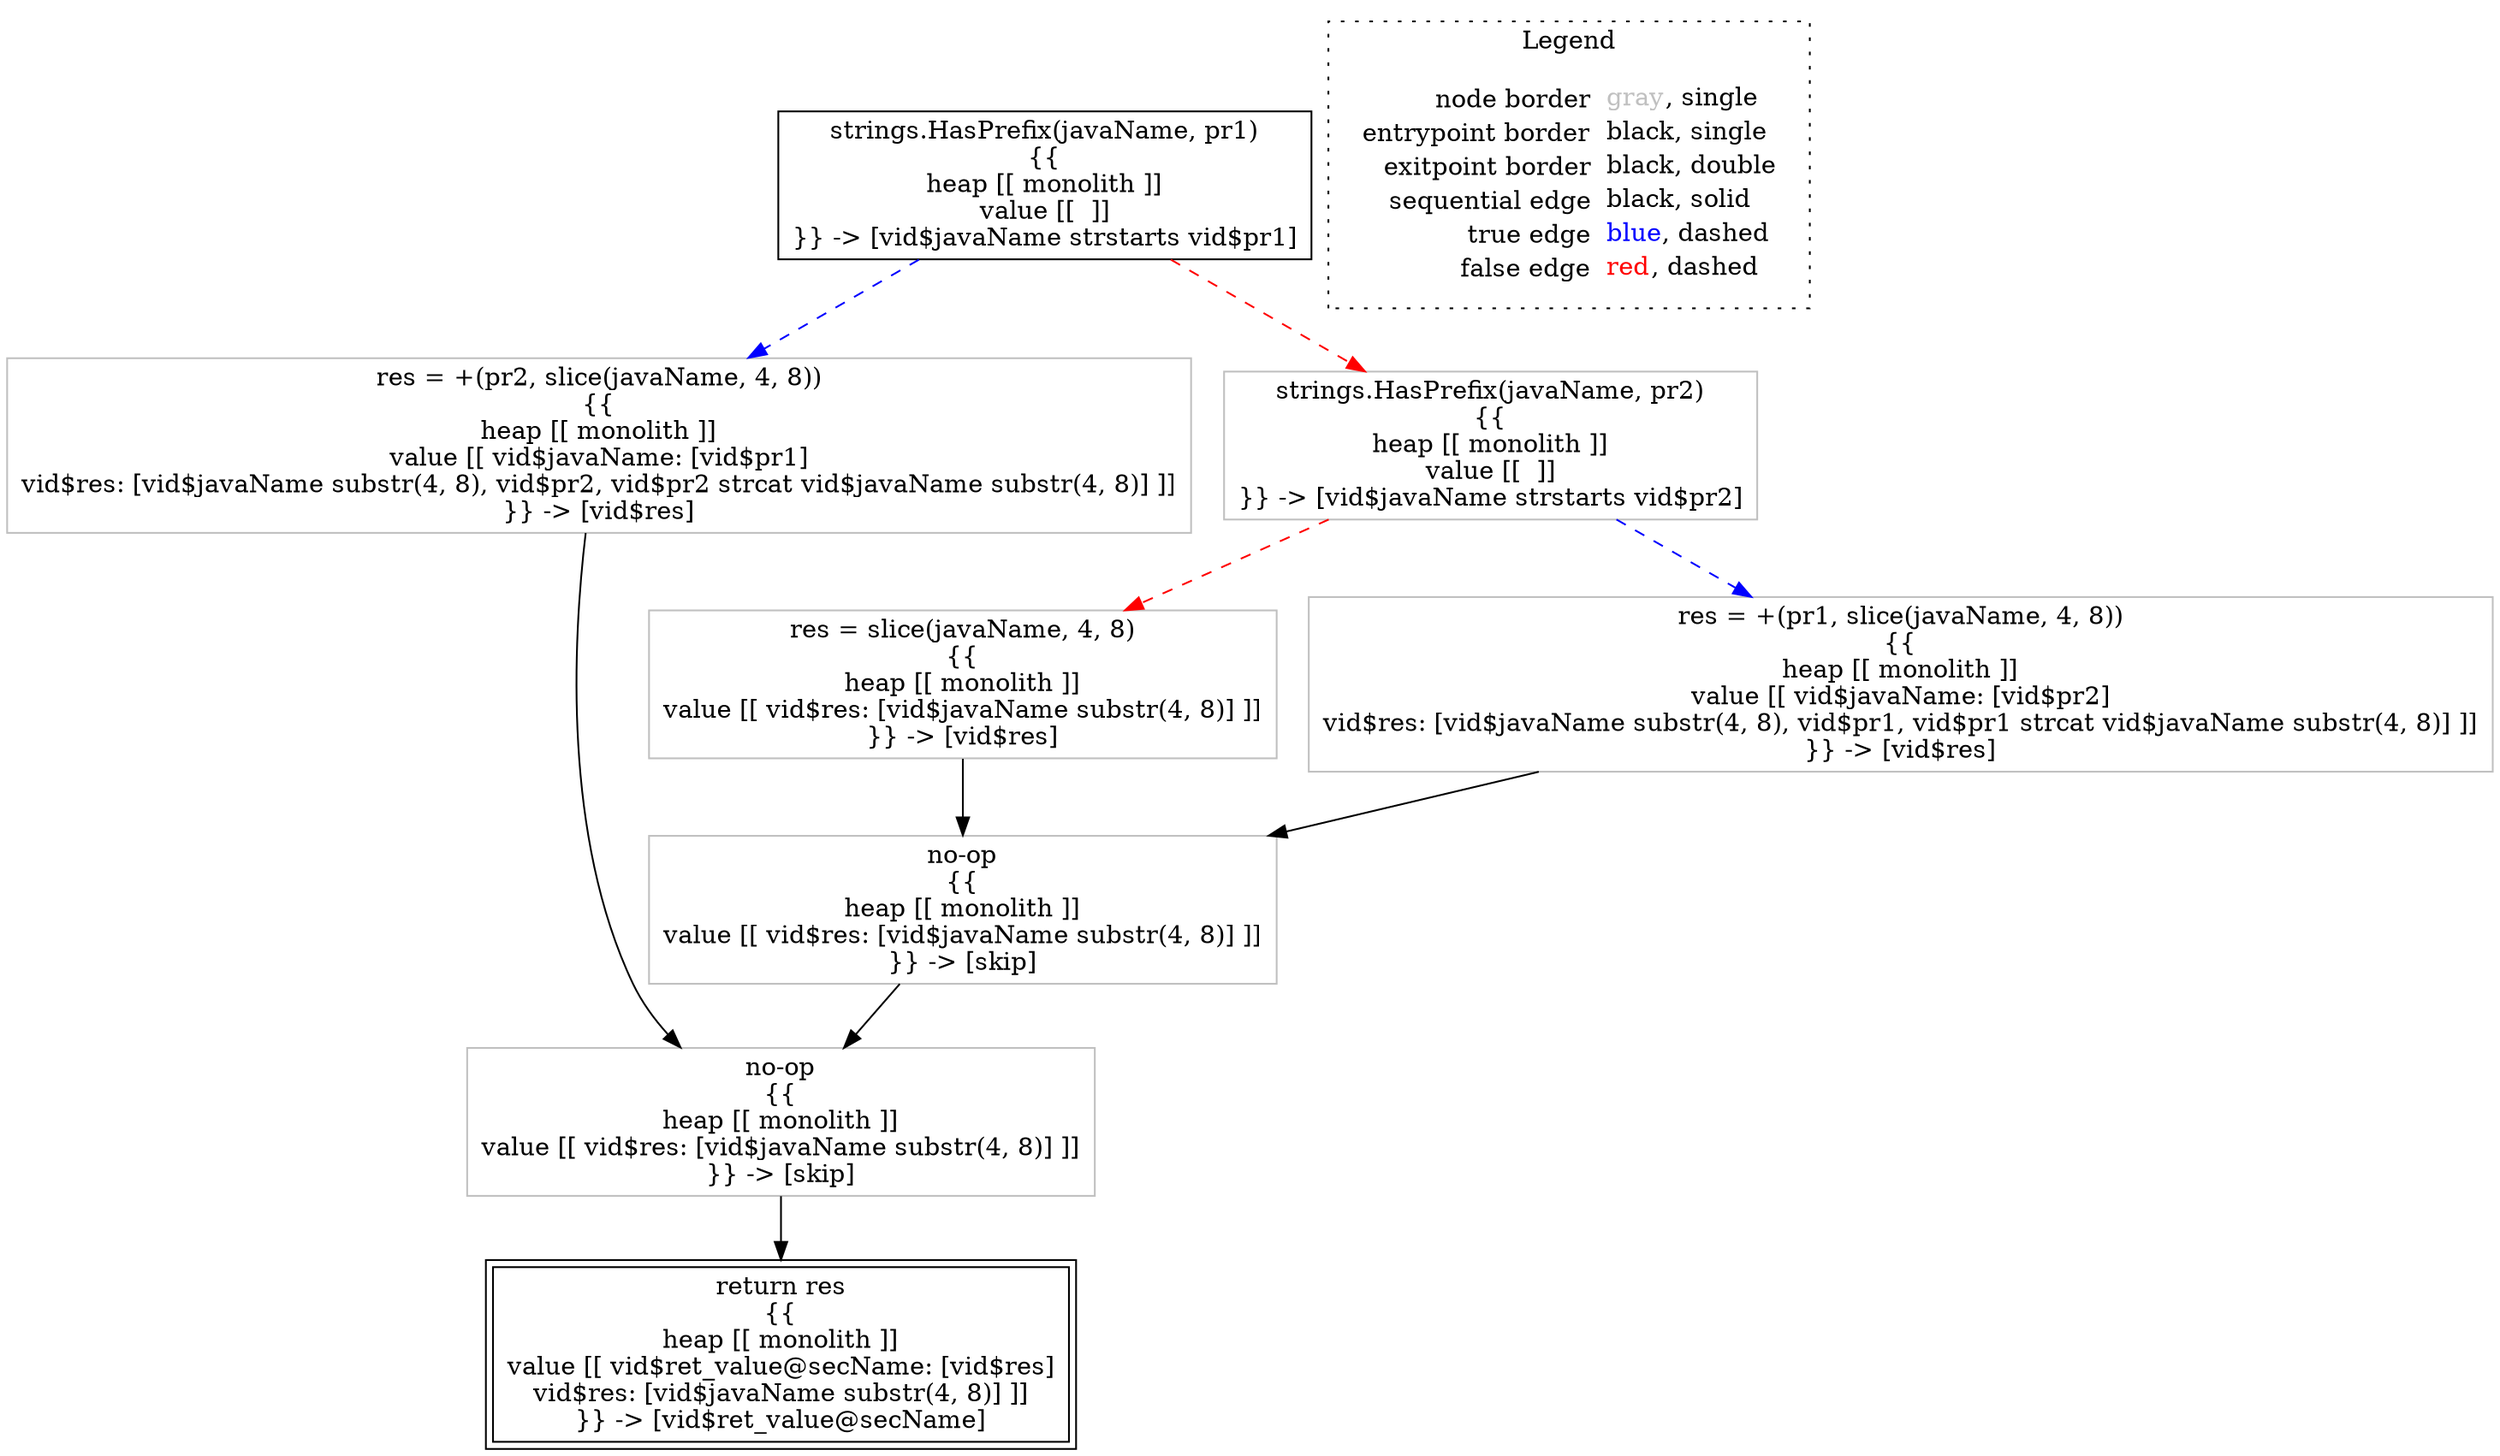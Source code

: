 digraph {
	"node0" [shape="rect",color="black",label=<strings.HasPrefix(javaName, pr1)<BR/>{{<BR/>heap [[ monolith ]]<BR/>value [[  ]]<BR/>}} -&gt; [vid$javaName strstarts vid$pr1]>];
	"node1" [shape="rect",color="gray",label=<res = slice(javaName, 4, 8)<BR/>{{<BR/>heap [[ monolith ]]<BR/>value [[ vid$res: [vid$javaName substr(4, 8)] ]]<BR/>}} -&gt; [vid$res]>];
	"node2" [shape="rect",color="gray",label=<res = +(pr2, slice(javaName, 4, 8))<BR/>{{<BR/>heap [[ monolith ]]<BR/>value [[ vid$javaName: [vid$pr1]<BR/>vid$res: [vid$javaName substr(4, 8), vid$pr2, vid$pr2 strcat vid$javaName substr(4, 8)] ]]<BR/>}} -&gt; [vid$res]>];
	"node3" [shape="rect",color="gray",label=<strings.HasPrefix(javaName, pr2)<BR/>{{<BR/>heap [[ monolith ]]<BR/>value [[  ]]<BR/>}} -&gt; [vid$javaName strstarts vid$pr2]>];
	"node4" [shape="rect",color="black",peripheries="2",label=<return res<BR/>{{<BR/>heap [[ monolith ]]<BR/>value [[ vid$ret_value@secName: [vid$res]<BR/>vid$res: [vid$javaName substr(4, 8)] ]]<BR/>}} -&gt; [vid$ret_value@secName]>];
	"node5" [shape="rect",color="gray",label=<no-op<BR/>{{<BR/>heap [[ monolith ]]<BR/>value [[ vid$res: [vid$javaName substr(4, 8)] ]]<BR/>}} -&gt; [skip]>];
	"node6" [shape="rect",color="gray",label=<no-op<BR/>{{<BR/>heap [[ monolith ]]<BR/>value [[ vid$res: [vid$javaName substr(4, 8)] ]]<BR/>}} -&gt; [skip]>];
	"node7" [shape="rect",color="gray",label=<res = +(pr1, slice(javaName, 4, 8))<BR/>{{<BR/>heap [[ monolith ]]<BR/>value [[ vid$javaName: [vid$pr2]<BR/>vid$res: [vid$javaName substr(4, 8), vid$pr1, vid$pr1 strcat vid$javaName substr(4, 8)] ]]<BR/>}} -&gt; [vid$res]>];
	"node1" -> "node6" [color="black"];
	"node2" -> "node5" [color="black"];
	"node3" -> "node1" [color="red",style="dashed"];
	"node3" -> "node7" [color="blue",style="dashed"];
	"node0" -> "node2" [color="blue",style="dashed"];
	"node0" -> "node3" [color="red",style="dashed"];
	"node5" -> "node4" [color="black"];
	"node6" -> "node5" [color="black"];
	"node7" -> "node6" [color="black"];
subgraph cluster_legend {
	label="Legend";
	style=dotted;
	node [shape=plaintext];
	"legend" [label=<<table border="0" cellpadding="2" cellspacing="0" cellborder="0"><tr><td align="right">node border&nbsp;</td><td align="left"><font color="gray">gray</font>, single</td></tr><tr><td align="right">entrypoint border&nbsp;</td><td align="left"><font color="black">black</font>, single</td></tr><tr><td align="right">exitpoint border&nbsp;</td><td align="left"><font color="black">black</font>, double</td></tr><tr><td align="right">sequential edge&nbsp;</td><td align="left"><font color="black">black</font>, solid</td></tr><tr><td align="right">true edge&nbsp;</td><td align="left"><font color="blue">blue</font>, dashed</td></tr><tr><td align="right">false edge&nbsp;</td><td align="left"><font color="red">red</font>, dashed</td></tr></table>>];
}

}
